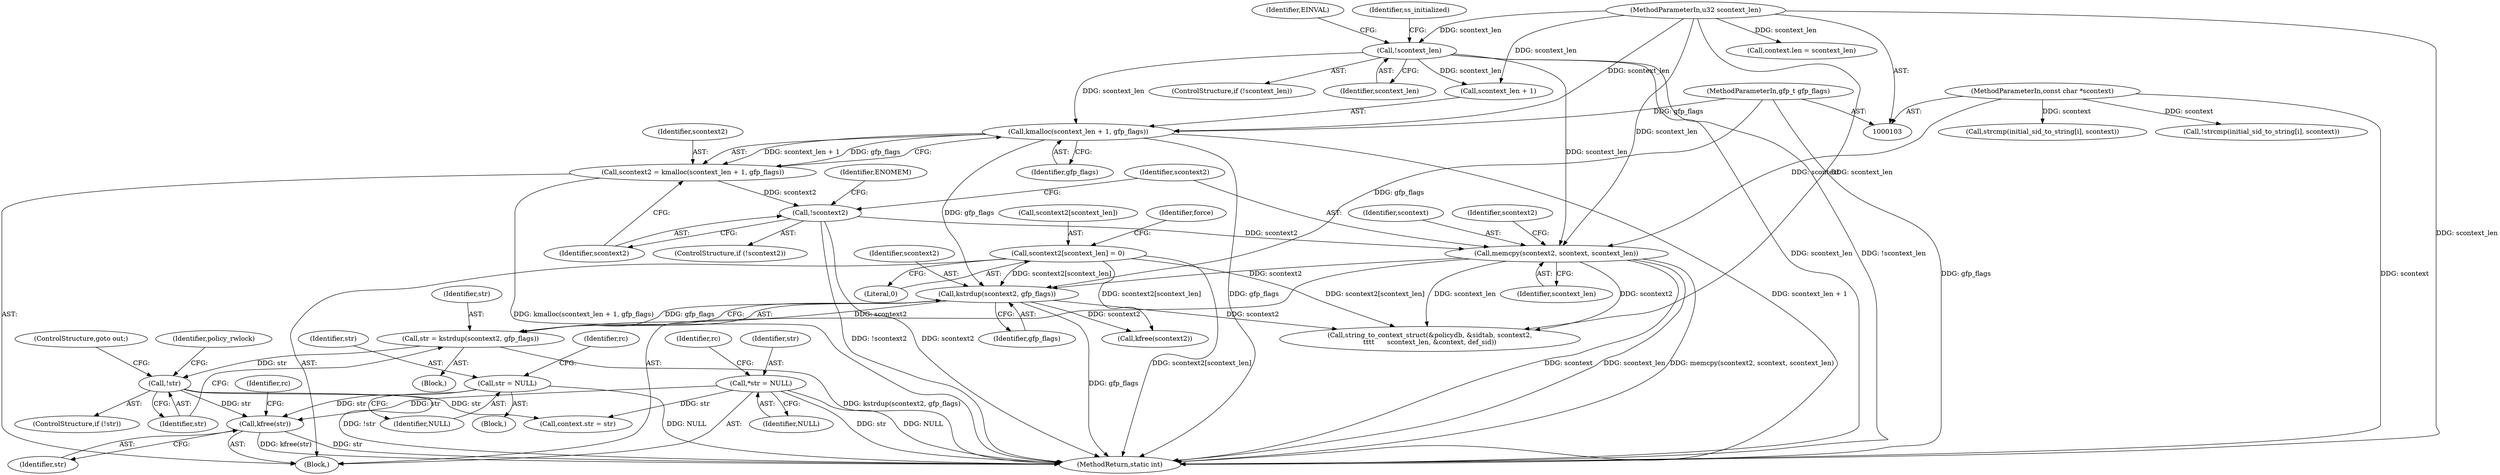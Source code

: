 digraph "0_linux_2172fa709ab32ca60e86179dc67d0857be8e2c98@API" {
"1000262" [label="(Call,kfree(str))"];
"1000201" [label="(Call,!str)"];
"1000195" [label="(Call,str = kstrdup(scontext2, gfp_flags))"];
"1000197" [label="(Call,kstrdup(scontext2, gfp_flags))"];
"1000183" [label="(Call,scontext2[scontext_len] = 0)"];
"1000179" [label="(Call,memcpy(scontext2, scontext, scontext_len))"];
"1000174" [label="(Call,!scontext2)"];
"1000166" [label="(Call,scontext2 = kmalloc(scontext_len + 1, gfp_flags))"];
"1000168" [label="(Call,kmalloc(scontext_len + 1, gfp_flags))"];
"1000122" [label="(Call,!scontext_len)"];
"1000105" [label="(MethodParameterIn,u32 scontext_len)"];
"1000108" [label="(MethodParameterIn,gfp_t gfp_flags)"];
"1000104" [label="(MethodParameterIn,const char *scontext)"];
"1000237" [label="(Call,str = NULL)"];
"1000113" [label="(Call,*str = NULL)"];
"1000104" [label="(MethodParameterIn,const char *scontext)"];
"1000262" [label="(Call,kfree(str))"];
"1000110" [label="(Block,)"];
"1000129" [label="(Identifier,ss_initialized)"];
"1000172" [label="(Identifier,gfp_flags)"];
"1000238" [label="(Identifier,str)"];
"1000181" [label="(Identifier,scontext)"];
"1000167" [label="(Identifier,scontext2)"];
"1000203" [label="(ControlStructure,goto out;)"];
"1000190" [label="(Block,)"];
"1000237" [label="(Call,str = NULL)"];
"1000113" [label="(Call,*str = NULL)"];
"1000265" [label="(Identifier,rc)"];
"1000187" [label="(Literal,0)"];
"1000260" [label="(Call,kfree(scontext2))"];
"1000189" [label="(Identifier,force)"];
"1000179" [label="(Call,memcpy(scontext2, scontext, scontext_len))"];
"1000169" [label="(Call,scontext_len + 1)"];
"1000202" [label="(Identifier,str)"];
"1000174" [label="(Call,!scontext2)"];
"1000119" [label="(Identifier,rc)"];
"1000121" [label="(ControlStructure,if (!scontext_len))"];
"1000183" [label="(Call,scontext2[scontext_len] = 0)"];
"1000144" [label="(Call,strcmp(initial_sid_to_string[i], scontext))"];
"1000122" [label="(Call,!scontext_len)"];
"1000168" [label="(Call,kmalloc(scontext_len + 1, gfp_flags))"];
"1000114" [label="(Identifier,str)"];
"1000263" [label="(Identifier,str)"];
"1000201" [label="(Call,!str)"];
"1000197" [label="(Call,kstrdup(scontext2, gfp_flags))"];
"1000266" [label="(MethodReturn,static int)"];
"1000196" [label="(Identifier,str)"];
"1000175" [label="(Identifier,scontext2)"];
"1000143" [label="(Call,!strcmp(initial_sid_to_string[i], scontext))"];
"1000185" [label="(Identifier,scontext2)"];
"1000199" [label="(Identifier,gfp_flags)"];
"1000173" [label="(ControlStructure,if (!scontext2))"];
"1000245" [label="(Identifier,rc)"];
"1000166" [label="(Call,scontext2 = kmalloc(scontext_len + 1, gfp_flags))"];
"1000182" [label="(Identifier,scontext_len)"];
"1000200" [label="(ControlStructure,if (!str))"];
"1000209" [label="(Call,string_to_context_struct(&policydb, &sidtab, scontext2,\n\t\t\t\t      scontext_len, &context, def_sid))"];
"1000178" [label="(Identifier,ENOMEM)"];
"1000239" [label="(Identifier,NULL)"];
"1000195" [label="(Call,str = kstrdup(scontext2, gfp_flags))"];
"1000206" [label="(Identifier,policy_rwlock)"];
"1000108" [label="(MethodParameterIn,gfp_t gfp_flags)"];
"1000226" [label="(Block,)"];
"1000123" [label="(Identifier,scontext_len)"];
"1000227" [label="(Call,context.str = str)"];
"1000180" [label="(Identifier,scontext2)"];
"1000232" [label="(Call,context.len = scontext_len)"];
"1000105" [label="(MethodParameterIn,u32 scontext_len)"];
"1000198" [label="(Identifier,scontext2)"];
"1000115" [label="(Identifier,NULL)"];
"1000126" [label="(Identifier,EINVAL)"];
"1000184" [label="(Call,scontext2[scontext_len])"];
"1000262" -> "1000110"  [label="AST: "];
"1000262" -> "1000263"  [label="CFG: "];
"1000263" -> "1000262"  [label="AST: "];
"1000265" -> "1000262"  [label="CFG: "];
"1000262" -> "1000266"  [label="DDG: str"];
"1000262" -> "1000266"  [label="DDG: kfree(str)"];
"1000201" -> "1000262"  [label="DDG: str"];
"1000237" -> "1000262"  [label="DDG: str"];
"1000113" -> "1000262"  [label="DDG: str"];
"1000201" -> "1000200"  [label="AST: "];
"1000201" -> "1000202"  [label="CFG: "];
"1000202" -> "1000201"  [label="AST: "];
"1000203" -> "1000201"  [label="CFG: "];
"1000206" -> "1000201"  [label="CFG: "];
"1000201" -> "1000266"  [label="DDG: !str"];
"1000195" -> "1000201"  [label="DDG: str"];
"1000201" -> "1000227"  [label="DDG: str"];
"1000195" -> "1000190"  [label="AST: "];
"1000195" -> "1000197"  [label="CFG: "];
"1000196" -> "1000195"  [label="AST: "];
"1000197" -> "1000195"  [label="AST: "];
"1000202" -> "1000195"  [label="CFG: "];
"1000195" -> "1000266"  [label="DDG: kstrdup(scontext2, gfp_flags)"];
"1000197" -> "1000195"  [label="DDG: scontext2"];
"1000197" -> "1000195"  [label="DDG: gfp_flags"];
"1000197" -> "1000199"  [label="CFG: "];
"1000198" -> "1000197"  [label="AST: "];
"1000199" -> "1000197"  [label="AST: "];
"1000197" -> "1000266"  [label="DDG: gfp_flags"];
"1000183" -> "1000197"  [label="DDG: scontext2[scontext_len]"];
"1000179" -> "1000197"  [label="DDG: scontext2"];
"1000168" -> "1000197"  [label="DDG: gfp_flags"];
"1000108" -> "1000197"  [label="DDG: gfp_flags"];
"1000197" -> "1000209"  [label="DDG: scontext2"];
"1000197" -> "1000260"  [label="DDG: scontext2"];
"1000183" -> "1000110"  [label="AST: "];
"1000183" -> "1000187"  [label="CFG: "];
"1000184" -> "1000183"  [label="AST: "];
"1000187" -> "1000183"  [label="AST: "];
"1000189" -> "1000183"  [label="CFG: "];
"1000183" -> "1000266"  [label="DDG: scontext2[scontext_len]"];
"1000183" -> "1000209"  [label="DDG: scontext2[scontext_len]"];
"1000183" -> "1000260"  [label="DDG: scontext2[scontext_len]"];
"1000179" -> "1000110"  [label="AST: "];
"1000179" -> "1000182"  [label="CFG: "];
"1000180" -> "1000179"  [label="AST: "];
"1000181" -> "1000179"  [label="AST: "];
"1000182" -> "1000179"  [label="AST: "];
"1000185" -> "1000179"  [label="CFG: "];
"1000179" -> "1000266"  [label="DDG: scontext"];
"1000179" -> "1000266"  [label="DDG: scontext_len"];
"1000179" -> "1000266"  [label="DDG: memcpy(scontext2, scontext, scontext_len)"];
"1000174" -> "1000179"  [label="DDG: scontext2"];
"1000104" -> "1000179"  [label="DDG: scontext"];
"1000105" -> "1000179"  [label="DDG: scontext_len"];
"1000122" -> "1000179"  [label="DDG: scontext_len"];
"1000179" -> "1000209"  [label="DDG: scontext2"];
"1000179" -> "1000209"  [label="DDG: scontext_len"];
"1000174" -> "1000173"  [label="AST: "];
"1000174" -> "1000175"  [label="CFG: "];
"1000175" -> "1000174"  [label="AST: "];
"1000178" -> "1000174"  [label="CFG: "];
"1000180" -> "1000174"  [label="CFG: "];
"1000174" -> "1000266"  [label="DDG: !scontext2"];
"1000174" -> "1000266"  [label="DDG: scontext2"];
"1000166" -> "1000174"  [label="DDG: scontext2"];
"1000166" -> "1000110"  [label="AST: "];
"1000166" -> "1000168"  [label="CFG: "];
"1000167" -> "1000166"  [label="AST: "];
"1000168" -> "1000166"  [label="AST: "];
"1000175" -> "1000166"  [label="CFG: "];
"1000166" -> "1000266"  [label="DDG: kmalloc(scontext_len + 1, gfp_flags)"];
"1000168" -> "1000166"  [label="DDG: scontext_len + 1"];
"1000168" -> "1000166"  [label="DDG: gfp_flags"];
"1000168" -> "1000172"  [label="CFG: "];
"1000169" -> "1000168"  [label="AST: "];
"1000172" -> "1000168"  [label="AST: "];
"1000168" -> "1000266"  [label="DDG: gfp_flags"];
"1000168" -> "1000266"  [label="DDG: scontext_len + 1"];
"1000122" -> "1000168"  [label="DDG: scontext_len"];
"1000105" -> "1000168"  [label="DDG: scontext_len"];
"1000108" -> "1000168"  [label="DDG: gfp_flags"];
"1000122" -> "1000121"  [label="AST: "];
"1000122" -> "1000123"  [label="CFG: "];
"1000123" -> "1000122"  [label="AST: "];
"1000126" -> "1000122"  [label="CFG: "];
"1000129" -> "1000122"  [label="CFG: "];
"1000122" -> "1000266"  [label="DDG: scontext_len"];
"1000122" -> "1000266"  [label="DDG: !scontext_len"];
"1000105" -> "1000122"  [label="DDG: scontext_len"];
"1000122" -> "1000169"  [label="DDG: scontext_len"];
"1000105" -> "1000103"  [label="AST: "];
"1000105" -> "1000266"  [label="DDG: scontext_len"];
"1000105" -> "1000169"  [label="DDG: scontext_len"];
"1000105" -> "1000209"  [label="DDG: scontext_len"];
"1000105" -> "1000232"  [label="DDG: scontext_len"];
"1000108" -> "1000103"  [label="AST: "];
"1000108" -> "1000266"  [label="DDG: gfp_flags"];
"1000104" -> "1000103"  [label="AST: "];
"1000104" -> "1000266"  [label="DDG: scontext"];
"1000104" -> "1000143"  [label="DDG: scontext"];
"1000104" -> "1000144"  [label="DDG: scontext"];
"1000237" -> "1000226"  [label="AST: "];
"1000237" -> "1000239"  [label="CFG: "];
"1000238" -> "1000237"  [label="AST: "];
"1000239" -> "1000237"  [label="AST: "];
"1000245" -> "1000237"  [label="CFG: "];
"1000237" -> "1000266"  [label="DDG: NULL"];
"1000113" -> "1000110"  [label="AST: "];
"1000113" -> "1000115"  [label="CFG: "];
"1000114" -> "1000113"  [label="AST: "];
"1000115" -> "1000113"  [label="AST: "];
"1000119" -> "1000113"  [label="CFG: "];
"1000113" -> "1000266"  [label="DDG: str"];
"1000113" -> "1000266"  [label="DDG: NULL"];
"1000113" -> "1000227"  [label="DDG: str"];
}
